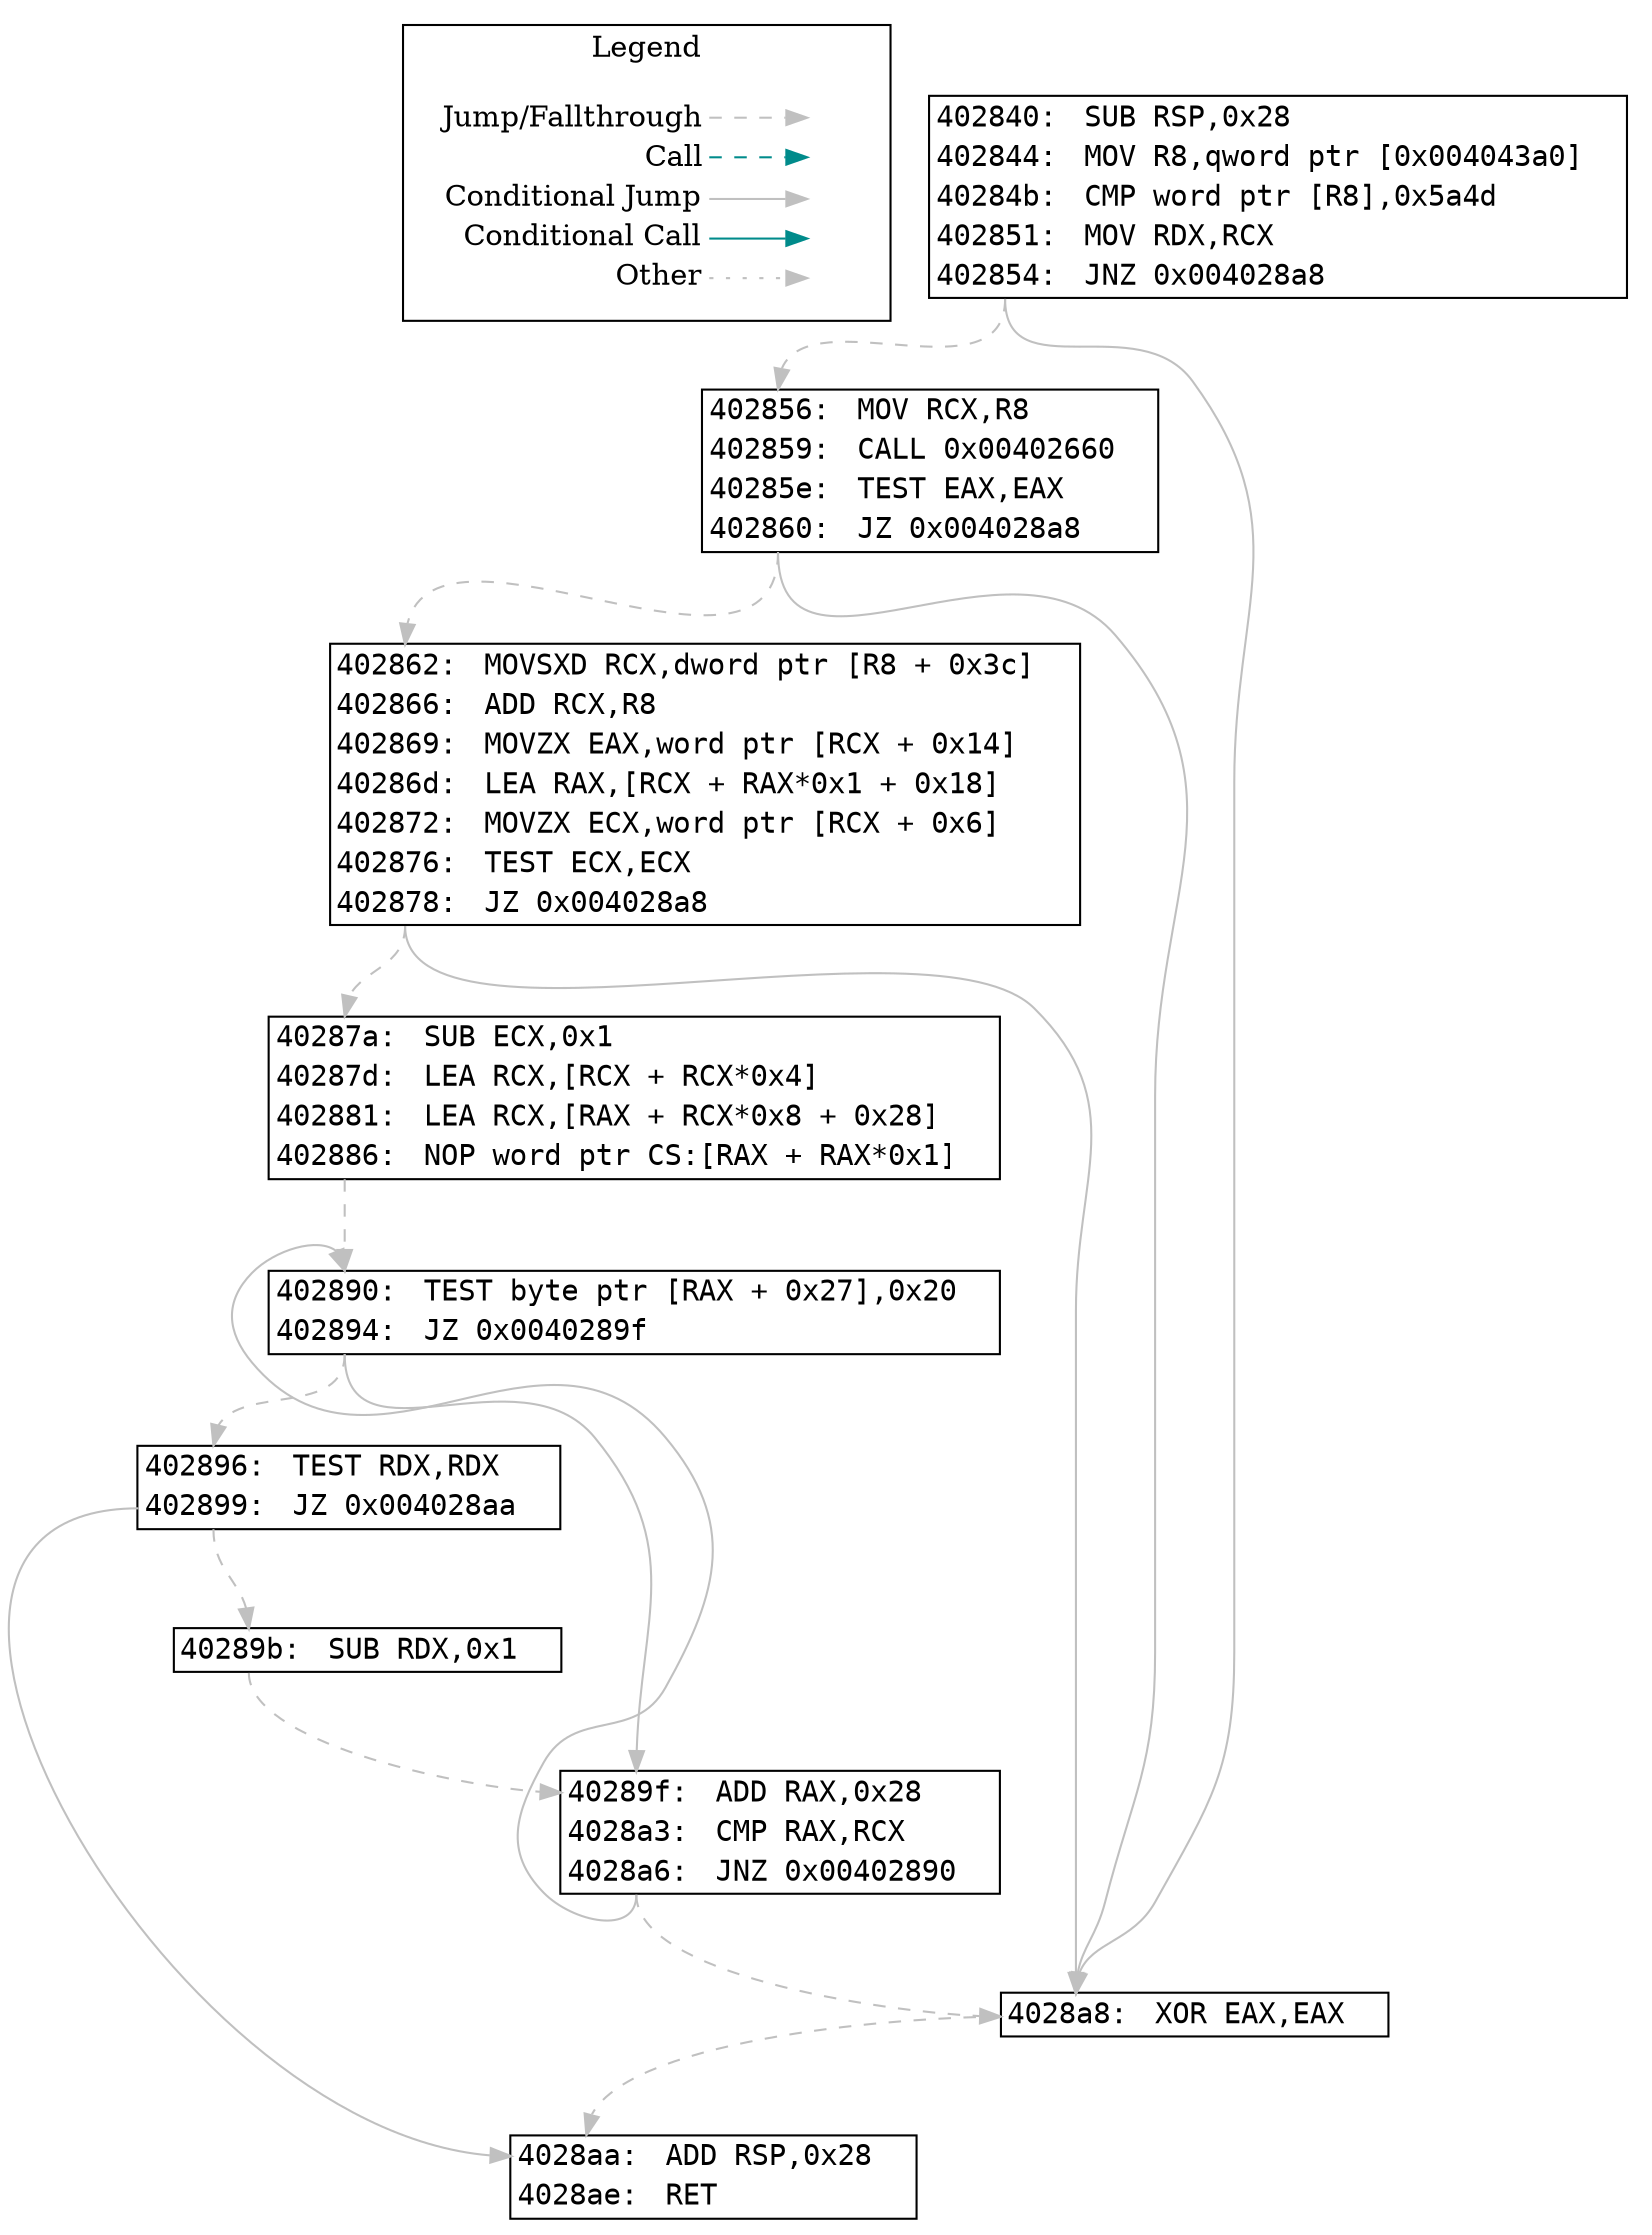 digraph "func 0x402840" {
  newrank=true;
  // Flow Type Legend
  subgraph cluster_01 { 
    rank=same;
    node [shape=plaintext]
    label = "Legend";
    key [label=<<table border="0" cellpadding="2" cellspacing="0" cellborder="0">
                  <tr><td align="right" port="i1">Jump/Fallthrough</td></tr>
                  <tr><td align="right" port="i2">Call</td></tr>
                  <tr><td align="right" port="i3">Conditional Jump</td></tr>
                  <tr><td align="right" port="i4">Conditional Call</td></tr>
                  <tr><td align="right" port="i5">Other</td></tr>
               </table>>];
    key2 [label=<<table border="0" cellpadding="2" cellspacing="0" cellborder="0">
                   <tr><td port="i1">&nbsp;</td></tr>
                   <tr><td port="i2">&nbsp;</td></tr>
                   <tr><td port="i3">&nbsp;</td></tr>
                   <tr><td port="i4">&nbsp;</td></tr>
                   <tr><td port="i5">&nbsp;</td></tr>
                </table>>];
    key:i1:e -> key2:i1:w [color=gray style=dashed];
    key:i2:e -> key2:i2:w [color=cyan4 style=dashed];
    key:i3:e -> key2:i3:w [color=gray];
    key:i4:e -> key2:i4:w [color=cyan4];
    key:i5:e -> key2:i5:w [color=gray style=dotted];
  }
  bb_402840 [shape=plaintext label=<
    <TABLE BORDER="1" CELLBORDER="0" CELLSPACING="0">
      <TR>
        <TD PORT="insn_402840" ALIGN="RIGHT"><FONT FACE="monospace">402840: </FONT></TD>
        <TD ALIGN="LEFT"><FONT FACE="monospace">SUB RSP,0x28</FONT></TD>
        <TD>&nbsp;&nbsp;&nbsp;</TD> // for spacing
      </TR>
      <TR>
        <TD PORT="insn_402844" ALIGN="RIGHT"><FONT FACE="monospace">402844: </FONT></TD>
        <TD ALIGN="LEFT"><FONT FACE="monospace">MOV R8,qword ptr [0x004043a0]</FONT></TD>
        <TD>&nbsp;&nbsp;&nbsp;</TD> // for spacing
      </TR>
      <TR>
        <TD PORT="insn_40284b" ALIGN="RIGHT"><FONT FACE="monospace">40284b: </FONT></TD>
        <TD ALIGN="LEFT"><FONT FACE="monospace">CMP word ptr [R8],0x5a4d</FONT></TD>
        <TD>&nbsp;&nbsp;&nbsp;</TD> // for spacing
      </TR>
      <TR>
        <TD PORT="insn_402851" ALIGN="RIGHT"><FONT FACE="monospace">402851: </FONT></TD>
        <TD ALIGN="LEFT"><FONT FACE="monospace">MOV RDX,RCX</FONT></TD>
        <TD>&nbsp;&nbsp;&nbsp;</TD> // for spacing
      </TR>
      <TR>
        <TD PORT="insn_402854" ALIGN="RIGHT"><FONT FACE="monospace">402854: </FONT></TD>
        <TD ALIGN="LEFT"><FONT FACE="monospace">JNZ 0x004028a8</FONT></TD>
        <TD>&nbsp;&nbsp;&nbsp;</TD> // for spacing
      </TR>
    </TABLE>>];
  bb_402856 [shape=plaintext label=<
    <TABLE BORDER="1" CELLBORDER="0" CELLSPACING="0">
      <TR>
        <TD PORT="insn_402856" ALIGN="RIGHT"><FONT FACE="monospace">402856: </FONT></TD>
        <TD ALIGN="LEFT"><FONT FACE="monospace">MOV RCX,R8</FONT></TD>
        <TD>&nbsp;&nbsp;&nbsp;</TD> // for spacing
      </TR>
      <TR>
        <TD PORT="insn_402859" ALIGN="RIGHT"><FONT FACE="monospace">402859: </FONT></TD>
        <TD ALIGN="LEFT"><FONT FACE="monospace">CALL 0x00402660</FONT></TD>
        <TD>&nbsp;&nbsp;&nbsp;</TD> // for spacing
      </TR>
      <TR>
        <TD PORT="insn_40285e" ALIGN="RIGHT"><FONT FACE="monospace">40285e: </FONT></TD>
        <TD ALIGN="LEFT"><FONT FACE="monospace">TEST EAX,EAX</FONT></TD>
        <TD>&nbsp;&nbsp;&nbsp;</TD> // for spacing
      </TR>
      <TR>
        <TD PORT="insn_402860" ALIGN="RIGHT"><FONT FACE="monospace">402860: </FONT></TD>
        <TD ALIGN="LEFT"><FONT FACE="monospace">JZ 0x004028a8</FONT></TD>
        <TD>&nbsp;&nbsp;&nbsp;</TD> // for spacing
      </TR>
    </TABLE>>];
  bb_402862 [shape=plaintext label=<
    <TABLE BORDER="1" CELLBORDER="0" CELLSPACING="0">
      <TR>
        <TD PORT="insn_402862" ALIGN="RIGHT"><FONT FACE="monospace">402862: </FONT></TD>
        <TD ALIGN="LEFT"><FONT FACE="monospace">MOVSXD RCX,dword ptr [R8 + 0x3c]</FONT></TD>
        <TD>&nbsp;&nbsp;&nbsp;</TD> // for spacing
      </TR>
      <TR>
        <TD PORT="insn_402866" ALIGN="RIGHT"><FONT FACE="monospace">402866: </FONT></TD>
        <TD ALIGN="LEFT"><FONT FACE="monospace">ADD RCX,R8</FONT></TD>
        <TD>&nbsp;&nbsp;&nbsp;</TD> // for spacing
      </TR>
      <TR>
        <TD PORT="insn_402869" ALIGN="RIGHT"><FONT FACE="monospace">402869: </FONT></TD>
        <TD ALIGN="LEFT"><FONT FACE="monospace">MOVZX EAX,word ptr [RCX + 0x14]</FONT></TD>
        <TD>&nbsp;&nbsp;&nbsp;</TD> // for spacing
      </TR>
      <TR>
        <TD PORT="insn_40286d" ALIGN="RIGHT"><FONT FACE="monospace">40286d: </FONT></TD>
        <TD ALIGN="LEFT"><FONT FACE="monospace">LEA RAX,[RCX + RAX*0x1 + 0x18]</FONT></TD>
        <TD>&nbsp;&nbsp;&nbsp;</TD> // for spacing
      </TR>
      <TR>
        <TD PORT="insn_402872" ALIGN="RIGHT"><FONT FACE="monospace">402872: </FONT></TD>
        <TD ALIGN="LEFT"><FONT FACE="monospace">MOVZX ECX,word ptr [RCX + 0x6]</FONT></TD>
        <TD>&nbsp;&nbsp;&nbsp;</TD> // for spacing
      </TR>
      <TR>
        <TD PORT="insn_402876" ALIGN="RIGHT"><FONT FACE="monospace">402876: </FONT></TD>
        <TD ALIGN="LEFT"><FONT FACE="monospace">TEST ECX,ECX</FONT></TD>
        <TD>&nbsp;&nbsp;&nbsp;</TD> // for spacing
      </TR>
      <TR>
        <TD PORT="insn_402878" ALIGN="RIGHT"><FONT FACE="monospace">402878: </FONT></TD>
        <TD ALIGN="LEFT"><FONT FACE="monospace">JZ 0x004028a8</FONT></TD>
        <TD>&nbsp;&nbsp;&nbsp;</TD> // for spacing
      </TR>
    </TABLE>>];
  bb_40287a [shape=plaintext label=<
    <TABLE BORDER="1" CELLBORDER="0" CELLSPACING="0">
      <TR>
        <TD PORT="insn_40287a" ALIGN="RIGHT"><FONT FACE="monospace">40287a: </FONT></TD>
        <TD ALIGN="LEFT"><FONT FACE="monospace">SUB ECX,0x1</FONT></TD>
        <TD>&nbsp;&nbsp;&nbsp;</TD> // for spacing
      </TR>
      <TR>
        <TD PORT="insn_40287d" ALIGN="RIGHT"><FONT FACE="monospace">40287d: </FONT></TD>
        <TD ALIGN="LEFT"><FONT FACE="monospace">LEA RCX,[RCX + RCX*0x4]</FONT></TD>
        <TD>&nbsp;&nbsp;&nbsp;</TD> // for spacing
      </TR>
      <TR>
        <TD PORT="insn_402881" ALIGN="RIGHT"><FONT FACE="monospace">402881: </FONT></TD>
        <TD ALIGN="LEFT"><FONT FACE="monospace">LEA RCX,[RAX + RCX*0x8 + 0x28]</FONT></TD>
        <TD>&nbsp;&nbsp;&nbsp;</TD> // for spacing
      </TR>
      <TR>
        <TD PORT="insn_402886" ALIGN="RIGHT"><FONT FACE="monospace">402886: </FONT></TD>
        <TD ALIGN="LEFT"><FONT FACE="monospace">NOP word ptr CS:[RAX + RAX*0x1]</FONT></TD>
        <TD>&nbsp;&nbsp;&nbsp;</TD> // for spacing
      </TR>
    </TABLE>>];
  bb_402890 [shape=plaintext label=<
    <TABLE BORDER="1" CELLBORDER="0" CELLSPACING="0">
      <TR>
        <TD PORT="insn_402890" ALIGN="RIGHT"><FONT FACE="monospace">402890: </FONT></TD>
        <TD ALIGN="LEFT"><FONT FACE="monospace">TEST byte ptr [RAX + 0x27],0x20</FONT></TD>
        <TD>&nbsp;&nbsp;&nbsp;</TD> // for spacing
      </TR>
      <TR>
        <TD PORT="insn_402894" ALIGN="RIGHT"><FONT FACE="monospace">402894: </FONT></TD>
        <TD ALIGN="LEFT"><FONT FACE="monospace">JZ 0x0040289f</FONT></TD>
        <TD>&nbsp;&nbsp;&nbsp;</TD> // for spacing
      </TR>
    </TABLE>>];
  bb_402896 [shape=plaintext label=<
    <TABLE BORDER="1" CELLBORDER="0" CELLSPACING="0">
      <TR>
        <TD PORT="insn_402896" ALIGN="RIGHT"><FONT FACE="monospace">402896: </FONT></TD>
        <TD ALIGN="LEFT"><FONT FACE="monospace">TEST RDX,RDX</FONT></TD>
        <TD>&nbsp;&nbsp;&nbsp;</TD> // for spacing
      </TR>
      <TR>
        <TD PORT="insn_402899" ALIGN="RIGHT"><FONT FACE="monospace">402899: </FONT></TD>
        <TD ALIGN="LEFT"><FONT FACE="monospace">JZ 0x004028aa</FONT></TD>
        <TD>&nbsp;&nbsp;&nbsp;</TD> // for spacing
      </TR>
    </TABLE>>];
  bb_40289b [shape=plaintext label=<
    <TABLE BORDER="1" CELLBORDER="0" CELLSPACING="0">
      <TR>
        <TD PORT="insn_40289b" ALIGN="RIGHT"><FONT FACE="monospace">40289b: </FONT></TD>
        <TD ALIGN="LEFT"><FONT FACE="monospace">SUB RDX,0x1</FONT></TD>
        <TD>&nbsp;&nbsp;&nbsp;</TD> // for spacing
      </TR>
    </TABLE>>];
  bb_40289f [shape=plaintext label=<
    <TABLE BORDER="1" CELLBORDER="0" CELLSPACING="0">
      <TR>
        <TD PORT="insn_40289f" ALIGN="RIGHT"><FONT FACE="monospace">40289f: </FONT></TD>
        <TD ALIGN="LEFT"><FONT FACE="monospace">ADD RAX,0x28</FONT></TD>
        <TD>&nbsp;&nbsp;&nbsp;</TD> // for spacing
      </TR>
      <TR>
        <TD PORT="insn_4028a3" ALIGN="RIGHT"><FONT FACE="monospace">4028a3: </FONT></TD>
        <TD ALIGN="LEFT"><FONT FACE="monospace">CMP RAX,RCX</FONT></TD>
        <TD>&nbsp;&nbsp;&nbsp;</TD> // for spacing
      </TR>
      <TR>
        <TD PORT="insn_4028a6" ALIGN="RIGHT"><FONT FACE="monospace">4028a6: </FONT></TD>
        <TD ALIGN="LEFT"><FONT FACE="monospace">JNZ 0x00402890</FONT></TD>
        <TD>&nbsp;&nbsp;&nbsp;</TD> // for spacing
      </TR>
    </TABLE>>];
  bb_4028a8 [shape=plaintext label=<
    <TABLE BORDER="1" CELLBORDER="0" CELLSPACING="0">
      <TR>
        <TD PORT="insn_4028a8" ALIGN="RIGHT"><FONT FACE="monospace">4028a8: </FONT></TD>
        <TD ALIGN="LEFT"><FONT FACE="monospace">XOR EAX,EAX</FONT></TD>
        <TD>&nbsp;&nbsp;&nbsp;</TD> // for spacing
      </TR>
    </TABLE>>];
  bb_4028aa [shape=plaintext label=<
    <TABLE BORDER="1" CELLBORDER="0" CELLSPACING="0">
      <TR>
        <TD PORT="insn_4028aa" ALIGN="RIGHT"><FONT FACE="monospace">4028aa: </FONT></TD>
        <TD ALIGN="LEFT"><FONT FACE="monospace">ADD RSP,0x28</FONT></TD>
        <TD>&nbsp;&nbsp;&nbsp;</TD> // for spacing
      </TR>
      <TR>
        <TD PORT="insn_4028ae" ALIGN="RIGHT"><FONT FACE="monospace">4028ae: </FONT></TD>
        <TD ALIGN="LEFT"><FONT FACE="monospace">RET</FONT></TD>
        <TD>&nbsp;&nbsp;&nbsp;</TD> // for spacing
      </TR>
    </TABLE>>];
  bb_40289f:insn_4028a6 -> bb_402890:insn_402890 [color=gray style=solid tooltip="CONDITIONAL_JUMP"];
  bb_40289f:insn_4028a6 -> bb_4028a8:insn_4028a8 [color=gray style=dashed tooltip="FALL_THROUGH"];
  bb_40289b:insn_40289b -> bb_40289f:insn_40289f [color=gray style=dashed tooltip="FALL_THROUGH"];
  bb_40287a:insn_402886 -> bb_402890:insn_402890 [color=gray style=dashed tooltip="FALL_THROUGH"];
  bb_402856:insn_402860 -> bb_4028a8:insn_4028a8 [color=gray style=solid tooltip="CONDITIONAL_JUMP"];
  bb_402856:insn_402860 -> bb_402862:insn_402862 [color=gray style=dashed tooltip="FALL_THROUGH"];
  bb_402896:insn_402899 -> bb_4028aa:insn_4028aa [color=gray style=solid tooltip="CONDITIONAL_JUMP"];
  bb_402896:insn_402899 -> bb_40289b:insn_40289b [color=gray style=dashed tooltip="FALL_THROUGH"];
  bb_402890:insn_402894 -> bb_40289f:insn_40289f [color=gray style=solid tooltip="CONDITIONAL_JUMP"];
  bb_402890:insn_402894 -> bb_402896:insn_402896 [color=gray style=dashed tooltip="FALL_THROUGH"];
  bb_4028a8:insn_4028a8 -> bb_4028aa:insn_4028aa [color=gray style=dashed tooltip="FALL_THROUGH"];
  bb_402862:insn_402878 -> bb_4028a8:insn_4028a8 [color=gray style=solid tooltip="CONDITIONAL_JUMP"];
  bb_402862:insn_402878 -> bb_40287a:insn_40287a [color=gray style=dashed tooltip="FALL_THROUGH"];
  bb_402840:insn_402854 -> bb_4028a8:insn_4028a8 [color=gray style=solid tooltip="CONDITIONAL_JUMP"];
  bb_402840:insn_402854 -> bb_402856:insn_402856 [color=gray style=dashed tooltip="FALL_THROUGH"];
}